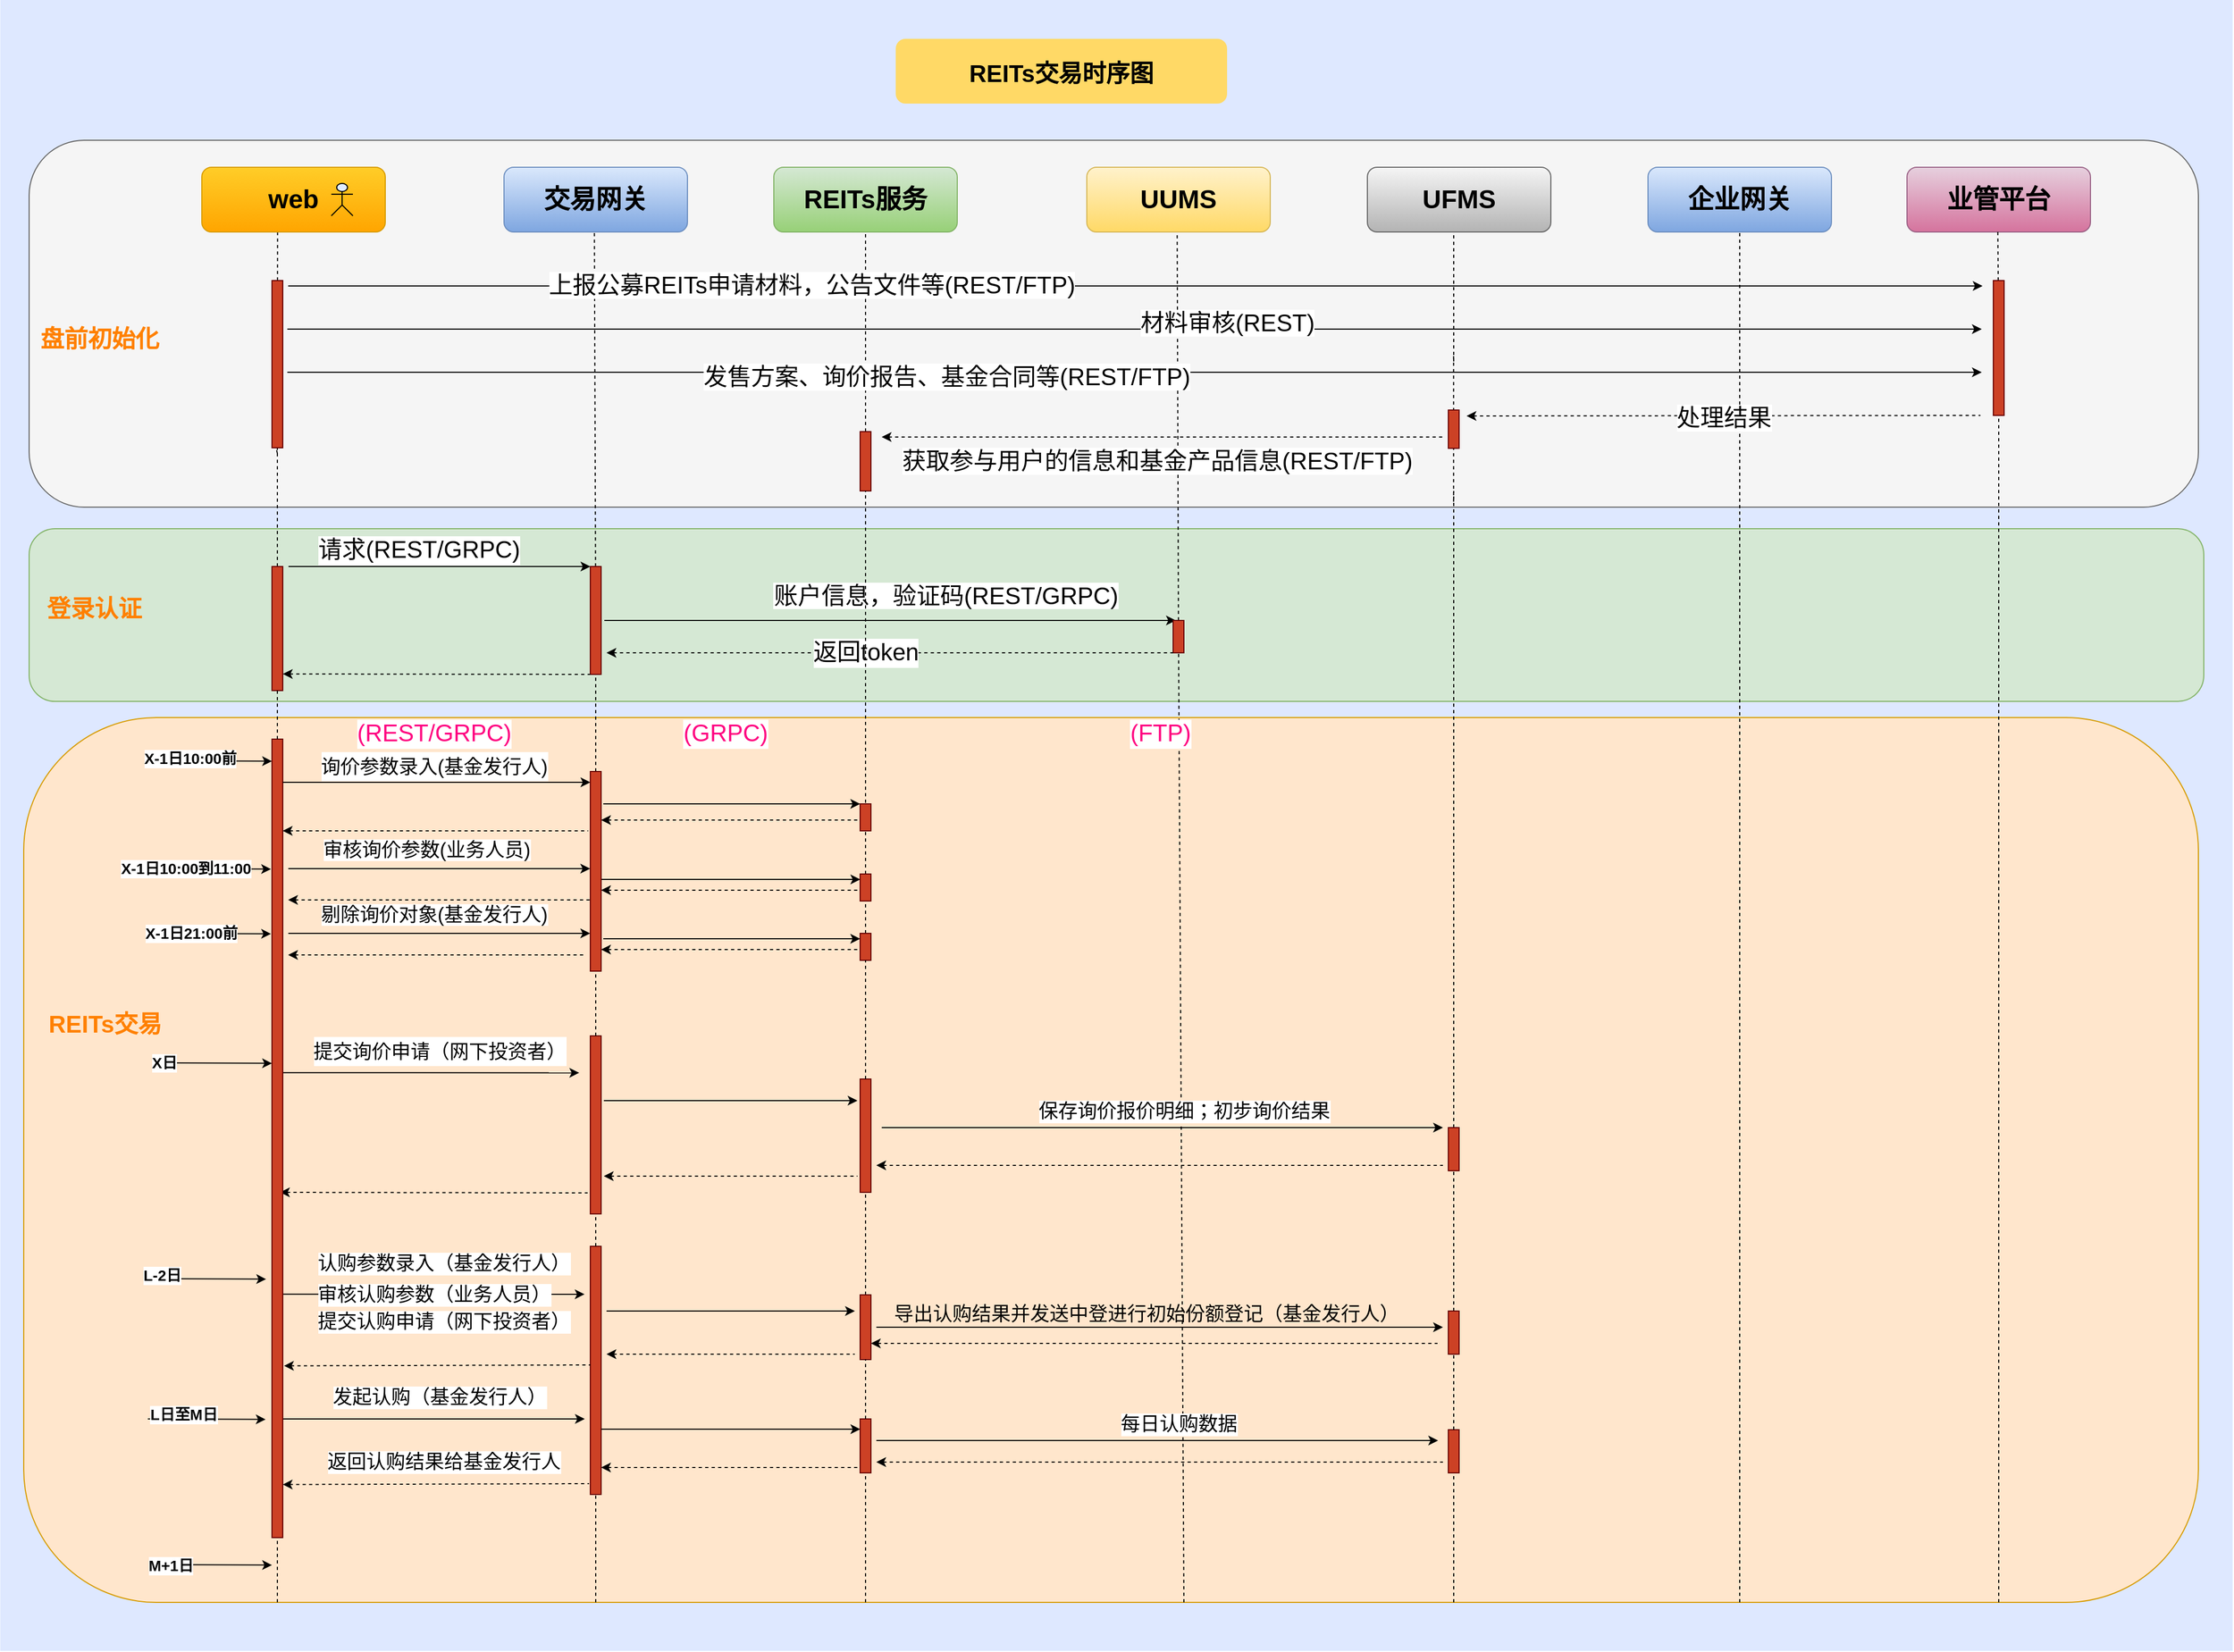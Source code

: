 <mxfile version="13.6.0" type="github" pages="2">
  <diagram id="u5ApIbTFqXXYxqOQHgdF" name="第 2 页">
    <mxGraphModel dx="6996" dy="4426" grid="1" gridSize="5" guides="1" tooltips="1" connect="1" arrows="1" fold="1" page="1" pageScale="1" pageWidth="827" pageHeight="1169" math="0" shadow="0">
      <root>
        <mxCell id="Qp8LGx2am25BI7LuQ1px-0" />
        <mxCell id="Qp8LGx2am25BI7LuQ1px-1" parent="Qp8LGx2am25BI7LuQ1px-0" />
        <mxCell id="zfv1P-phXISMb_NBBrQO-0" value="" style="fillColor=#DEE8FF;strokeColor=none" parent="Qp8LGx2am25BI7LuQ1px-1" vertex="1">
          <mxGeometry x="-1656.75" y="-1205" width="2068.5" height="1530" as="geometry" />
        </mxCell>
        <mxCell id="DMQ4lBBP8DXpzSE-sa22-17" value="" style="rounded=1;whiteSpace=wrap;html=1;fontSize=22;strokeColor=#82b366;fillColor=#d5e8d4;" parent="Qp8LGx2am25BI7LuQ1px-1" vertex="1">
          <mxGeometry x="-1630" y="-715" width="2015" height="160" as="geometry" />
        </mxCell>
        <mxCell id="DMQ4lBBP8DXpzSE-sa22-23" value="" style="rounded=1;whiteSpace=wrap;html=1;fontSize=22;fillColor=#ffe6cc;strokeColor=#d79b00;" parent="Qp8LGx2am25BI7LuQ1px-1" vertex="1">
          <mxGeometry x="-1635" y="-540" width="2015" height="820" as="geometry" />
        </mxCell>
        <mxCell id="gisPpIyH0exq2wIck2Z8-35" value="" style="fillColor=#CC4125;strokeColor=#660000" parent="Qp8LGx2am25BI7LuQ1px-1" vertex="1">
          <mxGeometry x="-1110" y="-245" width="10" height="165" as="geometry" />
        </mxCell>
        <mxCell id="gisPpIyH0exq2wIck2Z8-12" value="" style="endArrow=classic;html=1;fontSize=22;entryX=0;entryY=0;entryDx=0;entryDy=0;exitX=1.034;exitY=0.136;exitDx=0;exitDy=0;exitPerimeter=0;" parent="Qp8LGx2am25BI7LuQ1px-1" edge="1">
          <mxGeometry width="50" height="50" relative="1" as="geometry">
            <mxPoint x="-1395" y="-5.57" as="sourcePoint" />
            <mxPoint x="-1115.34" y="-5.53" as="targetPoint" />
          </mxGeometry>
        </mxCell>
        <mxCell id="gisPpIyH0exq2wIck2Z8-13" value="&lt;font style=&quot;font-size: 18px&quot;&gt;认购参数录入（基金发行人）&lt;/font&gt;" style="edgeLabel;html=1;align=center;verticalAlign=middle;resizable=0;points=[];" parent="gisPpIyH0exq2wIck2Z8-12" vertex="1" connectable="0">
          <mxGeometry x="0.082" y="-1" relative="1" as="geometry">
            <mxPoint x="-2.36" y="-30.02" as="offset" />
          </mxGeometry>
        </mxCell>
        <mxCell id="G7j2qKSmUK93hmbApJu_-22" value="" style="endArrow=classic;html=1;fontSize=22;entryX=0;entryY=0;entryDx=0;entryDy=0;" parent="Qp8LGx2am25BI7LuQ1px-1" edge="1">
          <mxGeometry width="50" height="50" relative="1" as="geometry">
            <mxPoint x="-1515" y="-220" as="sourcePoint" />
            <mxPoint x="-1405" y="-219.55" as="targetPoint" />
          </mxGeometry>
        </mxCell>
        <mxCell id="UzzSqA8eezPBpphtxFd--88" value="" style="edgeStyle=none;verticalLabelPosition=top;verticalAlign=bottom;endArrow=none;startArrow=classic;dashed=1;exitX=1.011;exitY=0.866;exitDx=0;exitDy=0;exitPerimeter=0;" parent="Qp8LGx2am25BI7LuQ1px-1" edge="1">
          <mxGeometry x="-1123.58" y="-200.681" width="100" height="100" as="geometry">
            <mxPoint x="-1397.5" y="-100" as="sourcePoint" />
            <mxPoint x="-1112.5" y="-99.5" as="targetPoint" />
            <Array as="points" />
          </mxGeometry>
        </mxCell>
        <mxCell id="DMQ4lBBP8DXpzSE-sa22-19" value="" style="rounded=1;whiteSpace=wrap;html=1;fontSize=22;fillColor=#f5f5f5;strokeColor=#666666;fontColor=#333333;" parent="Qp8LGx2am25BI7LuQ1px-1" vertex="1">
          <mxGeometry x="-1630" y="-1075" width="2010" height="340" as="geometry" />
        </mxCell>
        <mxCell id="zfv1P-phXISMb_NBBrQO-73" value="REITs交易时序图" style="rounded=1;fontStyle=1;fillColor=#FFD966;strokeColor=none;fontSize=22;" parent="Qp8LGx2am25BI7LuQ1px-1" vertex="1">
          <mxGeometry x="-827" y="-1169" width="307" height="60" as="geometry" />
        </mxCell>
        <mxCell id="zfv1P-phXISMb_NBBrQO-75" value="&lt;font style=&quot;font-size: 24px&quot;&gt;&lt;b&gt;web&lt;/b&gt;&lt;/font&gt;" style="rounded=1;whiteSpace=wrap;html=1;fillColor=#ffcd28;fontSize=22;gradientColor=#ffa500;strokeColor=#d79b00;" parent="Qp8LGx2am25BI7LuQ1px-1" vertex="1">
          <mxGeometry x="-1470" y="-1050" width="170" height="60" as="geometry" />
        </mxCell>
        <mxCell id="zfv1P-phXISMb_NBBrQO-76" value="&lt;font style=&quot;font-size: 24px&quot;&gt;&lt;b&gt;交易网关&lt;/b&gt;&lt;/font&gt;" style="rounded=1;whiteSpace=wrap;html=1;fillColor=#dae8fc;fontSize=22;gradientColor=#7ea6e0;strokeColor=#6c8ebf;" parent="Qp8LGx2am25BI7LuQ1px-1" vertex="1">
          <mxGeometry x="-1190" y="-1050" width="170" height="60" as="geometry" />
        </mxCell>
        <mxCell id="zfv1P-phXISMb_NBBrQO-77" value="&lt;b&gt;&lt;font style=&quot;font-size: 24px&quot;&gt;REITs服务&lt;/font&gt;&lt;/b&gt;" style="rounded=1;whiteSpace=wrap;html=1;fillColor=#d5e8d4;fontSize=22;gradientColor=#97d077;strokeColor=#82b366;" parent="Qp8LGx2am25BI7LuQ1px-1" vertex="1">
          <mxGeometry x="-940" y="-1050" width="170" height="60" as="geometry" />
        </mxCell>
        <mxCell id="zfv1P-phXISMb_NBBrQO-78" value="&lt;b&gt;&lt;font style=&quot;font-size: 24px&quot;&gt;UUMS&lt;/font&gt;&lt;/b&gt;" style="rounded=1;whiteSpace=wrap;html=1;fillColor=#fff2cc;fontSize=22;gradientColor=#ffd966;strokeColor=#d6b656;" parent="Qp8LGx2am25BI7LuQ1px-1" vertex="1">
          <mxGeometry x="-650" y="-1050" width="170" height="60" as="geometry" />
        </mxCell>
        <mxCell id="DMQ4lBBP8DXpzSE-sa22-0" value="&lt;font style=&quot;font-size: 24px&quot;&gt;&lt;b&gt;UFMS&lt;/b&gt;&lt;/font&gt;" style="rounded=1;whiteSpace=wrap;html=1;fillColor=#f5f5f5;fontSize=22;gradientColor=#b3b3b3;strokeColor=#666666;" parent="Qp8LGx2am25BI7LuQ1px-1" vertex="1">
          <mxGeometry x="-390" y="-1050" width="170" height="60" as="geometry" />
        </mxCell>
        <mxCell id="DMQ4lBBP8DXpzSE-sa22-1" value="&lt;b&gt;&lt;font style=&quot;font-size: 24px&quot;&gt;企业网关&lt;/font&gt;&lt;/b&gt;" style="rounded=1;whiteSpace=wrap;html=1;fillColor=#dae8fc;fontSize=22;gradientColor=#7ea6e0;strokeColor=#6c8ebf;" parent="Qp8LGx2am25BI7LuQ1px-1" vertex="1">
          <mxGeometry x="-130" y="-1050" width="170" height="60" as="geometry" />
        </mxCell>
        <mxCell id="DMQ4lBBP8DXpzSE-sa22-2" value="&lt;b&gt;&lt;font style=&quot;font-size: 24px&quot;&gt;业管平台&lt;/font&gt;&lt;/b&gt;" style="rounded=1;whiteSpace=wrap;html=1;fillColor=#e6d0de;fontSize=22;gradientColor=#d5739d;strokeColor=#996185;" parent="Qp8LGx2am25BI7LuQ1px-1" vertex="1">
          <mxGeometry x="110" y="-1050" width="170" height="60" as="geometry" />
        </mxCell>
        <mxCell id="DMQ4lBBP8DXpzSE-sa22-8" value="" style="endArrow=none;dashed=1;html=1;fontSize=22;entryX=0.413;entryY=1.009;entryDx=0;entryDy=0;entryPerimeter=0;" parent="Qp8LGx2am25BI7LuQ1px-1" source="UzzSqA8eezPBpphtxFd--22" target="zfv1P-phXISMb_NBBrQO-75" edge="1">
          <mxGeometry width="50" height="50" relative="1" as="geometry">
            <mxPoint x="-1400" y="-784.778" as="sourcePoint" />
            <mxPoint x="-1395" y="-990" as="targetPoint" />
          </mxGeometry>
        </mxCell>
        <mxCell id="DMQ4lBBP8DXpzSE-sa22-9" value="" style="endArrow=none;dashed=1;html=1;fontSize=22;" parent="Qp8LGx2am25BI7LuQ1px-1" edge="1">
          <mxGeometry width="50" height="50" relative="1" as="geometry">
            <mxPoint x="-310" y="-870" as="sourcePoint" />
            <mxPoint x="-310" y="-989" as="targetPoint" />
          </mxGeometry>
        </mxCell>
        <mxCell id="DMQ4lBBP8DXpzSE-sa22-10" value="" style="endArrow=none;dashed=1;html=1;fontSize=22;" parent="Qp8LGx2am25BI7LuQ1px-1" source="m6hWaUQ9fFUowQkMyECI-12" edge="1">
          <mxGeometry width="50" height="50" relative="1" as="geometry">
            <mxPoint x="-566" y="240" as="sourcePoint" />
            <mxPoint x="-566.25" y="-990" as="targetPoint" />
          </mxGeometry>
        </mxCell>
        <mxCell id="DMQ4lBBP8DXpzSE-sa22-11" value="" style="endArrow=none;dashed=1;html=1;fontSize=22;entryX=0.5;entryY=1;entryDx=0;entryDy=0;" parent="Qp8LGx2am25BI7LuQ1px-1" source="m6hWaUQ9fFUowQkMyECI-39" target="zfv1P-phXISMb_NBBrQO-77" edge="1">
          <mxGeometry width="50" height="50" relative="1" as="geometry">
            <mxPoint x="-850" y="240" as="sourcePoint" />
            <mxPoint x="-850" y="-990" as="targetPoint" />
          </mxGeometry>
        </mxCell>
        <mxCell id="DMQ4lBBP8DXpzSE-sa22-12" value="" style="endArrow=none;dashed=1;html=1;fontSize=22;" parent="Qp8LGx2am25BI7LuQ1px-1" source="m6hWaUQ9fFUowQkMyECI-84" edge="1">
          <mxGeometry width="50" height="50" relative="1" as="geometry">
            <mxPoint x="-1106" y="-590" as="sourcePoint" />
            <mxPoint x="-1106.25" y="-990" as="targetPoint" />
          </mxGeometry>
        </mxCell>
        <mxCell id="DMQ4lBBP8DXpzSE-sa22-13" value="" style="endArrow=none;dashed=1;html=1;fontSize=22;entryX=0.5;entryY=1;entryDx=0;entryDy=0;" parent="Qp8LGx2am25BI7LuQ1px-1" target="DMQ4lBBP8DXpzSE-sa22-1" edge="1">
          <mxGeometry width="50" height="50" relative="1" as="geometry">
            <mxPoint x="-45" y="280" as="sourcePoint" />
            <mxPoint x="-45.83" y="-990" as="targetPoint" />
          </mxGeometry>
        </mxCell>
        <mxCell id="DMQ4lBBP8DXpzSE-sa22-14" value="" style="endArrow=none;dashed=1;html=1;fontSize=22;" parent="Qp8LGx2am25BI7LuQ1px-1" source="m6hWaUQ9fFUowQkMyECI-70" edge="1">
          <mxGeometry width="50" height="50" relative="1" as="geometry">
            <mxPoint x="194" y="-520" as="sourcePoint" />
            <mxPoint x="194.17" y="-990" as="targetPoint" />
          </mxGeometry>
        </mxCell>
        <mxCell id="DMQ4lBBP8DXpzSE-sa22-18" value="&lt;b&gt;&lt;font color=&quot;#ff8000&quot;&gt;登录认证&lt;/font&gt;&lt;/b&gt;" style="text;html=1;resizable=0;autosize=1;align=center;verticalAlign=middle;points=[];fillColor=none;strokeColor=none;rounded=0;fontSize=22;" parent="Qp8LGx2am25BI7LuQ1px-1" vertex="1">
          <mxGeometry x="-1620" y="-655" width="100" height="30" as="geometry" />
        </mxCell>
        <mxCell id="DMQ4lBBP8DXpzSE-sa22-24" value="&lt;b&gt;&lt;font color=&quot;#ff8000&quot;&gt;REITs交易&lt;/font&gt;&lt;/b&gt;" style="text;html=1;resizable=0;autosize=1;align=center;verticalAlign=middle;points=[];fillColor=none;strokeColor=none;rounded=0;fontSize=22;" parent="Qp8LGx2am25BI7LuQ1px-1" vertex="1">
          <mxGeometry x="-1620" y="-270" width="120" height="30" as="geometry" />
        </mxCell>
        <mxCell id="DMQ4lBBP8DXpzSE-sa22-25" value="" style="shape=umlActor;verticalLabelPosition=bottom;verticalAlign=top;html=1;outlineConnect=0;fillColor=#E0ECFF;fontSize=22;" parent="Qp8LGx2am25BI7LuQ1px-1" vertex="1">
          <mxGeometry x="-1350" y="-1035" width="20" height="30" as="geometry" />
        </mxCell>
        <mxCell id="m6hWaUQ9fFUowQkMyECI-4" value="账户信息，验证码(REST/GRPC)" style="edgeStyle=none;verticalLabelPosition=top;verticalAlign=bottom;entryX=0.25;entryY=0;entryDx=0;entryDy=0;fontSize=22;" parent="Qp8LGx2am25BI7LuQ1px-1" target="m6hWaUQ9fFUowQkMyECI-12" edge="1">
          <mxGeometry width="100" height="100" as="geometry">
            <mxPoint x="-1097" y="-630" as="sourcePoint" />
            <mxPoint x="-860" y="-630" as="targetPoint" />
            <mxPoint x="52" y="-10" as="offset" />
          </mxGeometry>
        </mxCell>
        <mxCell id="m6hWaUQ9fFUowQkMyECI-6" value="" style="endArrow=none;dashed=1;html=1;fontSize=22;" parent="Qp8LGx2am25BI7LuQ1px-1" source="gisPpIyH0exq2wIck2Z8-30" edge="1">
          <mxGeometry width="50" height="50" relative="1" as="geometry">
            <mxPoint x="-1106" y="240.0" as="sourcePoint" />
            <mxPoint x="-1105.023" y="-600.0" as="targetPoint" />
          </mxGeometry>
        </mxCell>
        <mxCell id="m6hWaUQ9fFUowQkMyECI-12" value="" style="fillColor=#CC4125;strokeColor=#660000" parent="Qp8LGx2am25BI7LuQ1px-1" vertex="1">
          <mxGeometry x="-570" y="-630" width="10" height="30" as="geometry" />
        </mxCell>
        <mxCell id="m6hWaUQ9fFUowQkMyECI-13" value="" style="endArrow=none;dashed=1;html=1;fontSize=22;" parent="Qp8LGx2am25BI7LuQ1px-1" target="m6hWaUQ9fFUowQkMyECI-12" edge="1">
          <mxGeometry width="50" height="50" relative="1" as="geometry">
            <mxPoint x="-560" y="280" as="sourcePoint" />
            <mxPoint x="-566.25" y="-990" as="targetPoint" />
          </mxGeometry>
        </mxCell>
        <mxCell id="m6hWaUQ9fFUowQkMyECI-14" value="" style="edgeStyle=none;verticalLabelPosition=top;verticalAlign=bottom;endArrow=none;startArrow=classic;dashed=1;entryX=0;entryY=1;entryDx=0;entryDy=0;" parent="Qp8LGx2am25BI7LuQ1px-1" target="m6hWaUQ9fFUowQkMyECI-12" edge="1">
          <mxGeometry x="-832.5" y="-683.341" width="100" height="100" as="geometry">
            <mxPoint x="-1095" y="-600" as="sourcePoint" />
            <mxPoint x="-570" y="-595.496" as="targetPoint" />
            <Array as="points" />
          </mxGeometry>
        </mxCell>
        <mxCell id="m6hWaUQ9fFUowQkMyECI-15" value="&lt;font style=&quot;font-size: 22px&quot;&gt;返回token&lt;/font&gt;" style="edgeLabel;html=1;align=center;verticalAlign=middle;resizable=0;points=[];" parent="m6hWaUQ9fFUowQkMyECI-14" vertex="1" connectable="0">
          <mxGeometry relative="1" as="geometry">
            <mxPoint x="-23" as="offset" />
          </mxGeometry>
        </mxCell>
        <mxCell id="m6hWaUQ9fFUowQkMyECI-24" value="" style="endArrow=none;dashed=1;html=1;fontSize=22;" parent="Qp8LGx2am25BI7LuQ1px-1" edge="1">
          <mxGeometry width="50" height="50" relative="1" as="geometry">
            <mxPoint x="195" y="280" as="sourcePoint" />
            <mxPoint x="195" y="-520" as="targetPoint" />
          </mxGeometry>
        </mxCell>
        <mxCell id="m6hWaUQ9fFUowQkMyECI-32" value="&lt;b&gt;&lt;font color=&quot;#ff8000&quot;&gt;盘前初始化&lt;/font&gt;&lt;/b&gt;" style="text;html=1;resizable=0;autosize=1;align=center;verticalAlign=middle;points=[];fillColor=none;strokeColor=none;rounded=0;fontSize=22;" parent="Qp8LGx2am25BI7LuQ1px-1" vertex="1">
          <mxGeometry x="-1630" y="-905" width="130" height="30" as="geometry" />
        </mxCell>
        <mxCell id="m6hWaUQ9fFUowQkMyECI-37" value="" style="endArrow=none;dashed=1;html=1;fontSize=22;" parent="Qp8LGx2am25BI7LuQ1px-1" edge="1">
          <mxGeometry width="50" height="50" relative="1" as="geometry">
            <mxPoint x="-310.12" y="-740" as="sourcePoint" />
            <mxPoint x="-310.12" y="-875" as="targetPoint" />
          </mxGeometry>
        </mxCell>
        <mxCell id="m6hWaUQ9fFUowQkMyECI-39" value="" style="fillColor=#CC4125;strokeColor=#660000" parent="Qp8LGx2am25BI7LuQ1px-1" vertex="1">
          <mxGeometry x="-860" y="-805" width="10" height="55" as="geometry" />
        </mxCell>
        <mxCell id="m6hWaUQ9fFUowQkMyECI-40" value="" style="endArrow=none;dashed=1;html=1;fontSize=22;" parent="Qp8LGx2am25BI7LuQ1px-1" source="UzzSqA8eezPBpphtxFd--48" target="m6hWaUQ9fFUowQkMyECI-39" edge="1">
          <mxGeometry width="50" height="50" relative="1" as="geometry">
            <mxPoint x="-850" y="240" as="sourcePoint" />
            <mxPoint x="-850" y="-990.0" as="targetPoint" />
            <Array as="points">
              <mxPoint x="-855" y="-470" />
            </Array>
          </mxGeometry>
        </mxCell>
        <mxCell id="m6hWaUQ9fFUowQkMyECI-56" value="" style="endArrow=classic;html=1;fontSize=22;" parent="Qp8LGx2am25BI7LuQ1px-1" edge="1">
          <mxGeometry width="50" height="50" relative="1" as="geometry">
            <mxPoint x="-1390" y="-940" as="sourcePoint" />
            <mxPoint x="180" y="-940" as="targetPoint" />
          </mxGeometry>
        </mxCell>
        <mxCell id="m6hWaUQ9fFUowQkMyECI-70" value="" style="fillColor=#CC4125;strokeColor=#660000" parent="Qp8LGx2am25BI7LuQ1px-1" vertex="1">
          <mxGeometry x="190" y="-945" width="10" height="125" as="geometry" />
        </mxCell>
        <mxCell id="m6hWaUQ9fFUowQkMyECI-73" value="" style="endArrow=none;dashed=1;html=1;fontSize=22;" parent="Qp8LGx2am25BI7LuQ1px-1" target="m6hWaUQ9fFUowQkMyECI-70" edge="1">
          <mxGeometry width="50" height="50" relative="1" as="geometry">
            <mxPoint x="195" y="-520" as="sourcePoint" />
            <mxPoint x="194.17" y="-990" as="targetPoint" />
          </mxGeometry>
        </mxCell>
        <mxCell id="m6hWaUQ9fFUowQkMyECI-79" value="" style="endArrow=none;dashed=1;html=1;fontSize=22;" parent="Qp8LGx2am25BI7LuQ1px-1" source="G7j2qKSmUK93hmbApJu_-64" edge="1">
          <mxGeometry width="50" height="50" relative="1" as="geometry">
            <mxPoint x="-310" y="240" as="sourcePoint" />
            <mxPoint x="-310" y="-750" as="targetPoint" />
          </mxGeometry>
        </mxCell>
        <mxCell id="m6hWaUQ9fFUowQkMyECI-84" value="" style="fillColor=#CC4125;strokeColor=#660000" parent="Qp8LGx2am25BI7LuQ1px-1" vertex="1">
          <mxGeometry x="-1110" y="-680" width="10" height="100" as="geometry" />
        </mxCell>
        <mxCell id="m6hWaUQ9fFUowQkMyECI-86" value="" style="endArrow=classic;html=1;fontSize=22;entryX=0;entryY=0;entryDx=0;entryDy=0;exitX=1.034;exitY=0.136;exitDx=0;exitDy=0;exitPerimeter=0;" parent="Qp8LGx2am25BI7LuQ1px-1" target="m6hWaUQ9fFUowQkMyECI-84" edge="1">
          <mxGeometry width="50" height="50" relative="1" as="geometry">
            <mxPoint x="-1389.66" y="-680.04" as="sourcePoint" />
            <mxPoint x="-1040" y="-740" as="targetPoint" />
          </mxGeometry>
        </mxCell>
        <mxCell id="m6hWaUQ9fFUowQkMyECI-88" value="请求(REST/GRPC)" style="edgeLabel;html=1;align=center;verticalAlign=middle;resizable=0;points=[];fontSize=22;" parent="m6hWaUQ9fFUowQkMyECI-86" vertex="1" connectable="0">
          <mxGeometry x="-0.137" relative="1" as="geometry">
            <mxPoint y="-14.98" as="offset" />
          </mxGeometry>
        </mxCell>
        <mxCell id="m6hWaUQ9fFUowQkMyECI-94" value="" style="fillColor=#CC4125;strokeColor=#660000" parent="Qp8LGx2am25BI7LuQ1px-1" vertex="1">
          <mxGeometry x="-1110" y="-50" width="10" height="230" as="geometry" />
        </mxCell>
        <mxCell id="m6hWaUQ9fFUowQkMyECI-95" value="" style="endArrow=none;dashed=1;html=1;fontSize=22;entryX=0.5;entryY=1;entryDx=0;entryDy=0;" parent="Qp8LGx2am25BI7LuQ1px-1" target="m6hWaUQ9fFUowQkMyECI-94" edge="1">
          <mxGeometry width="50" height="50" relative="1" as="geometry">
            <mxPoint x="-1105" y="280" as="sourcePoint" />
            <mxPoint x="-1105.089" y="390" as="targetPoint" />
          </mxGeometry>
        </mxCell>
        <mxCell id="G7j2qKSmUK93hmbApJu_-0" value="" style="fillColor=#CC4125;strokeColor=#660000" parent="Qp8LGx2am25BI7LuQ1px-1" vertex="1">
          <mxGeometry x="-315" y="-825" width="10" height="35.5" as="geometry" />
        </mxCell>
        <mxCell id="G7j2qKSmUK93hmbApJu_-3" value="" style="fillColor=#CC4125;strokeColor=#660000" parent="Qp8LGx2am25BI7LuQ1px-1" vertex="1">
          <mxGeometry x="-860" y="-460" width="10" height="25" as="geometry" />
        </mxCell>
        <mxCell id="G7j2qKSmUK93hmbApJu_-6" value="" style="endArrow=classic;html=1;fontSize=22;entryX=0;entryY=0;entryDx=0;entryDy=0;" parent="Qp8LGx2am25BI7LuQ1px-1" target="G7j2qKSmUK93hmbApJu_-3" edge="1">
          <mxGeometry width="50" height="50" relative="1" as="geometry">
            <mxPoint x="-1098" y="-460" as="sourcePoint" />
            <mxPoint x="-865" y="-471" as="targetPoint" />
          </mxGeometry>
        </mxCell>
        <mxCell id="G7j2qKSmUK93hmbApJu_-8" value="" style="endArrow=classic;html=1;fontSize=22;entryX=0;entryY=0;entryDx=0;entryDy=0;" parent="Qp8LGx2am25BI7LuQ1px-1" edge="1">
          <mxGeometry width="50" height="50" relative="1" as="geometry">
            <mxPoint x="-1519.1" y="-500" as="sourcePoint" />
            <mxPoint x="-1405" y="-499.55" as="targetPoint" />
          </mxGeometry>
        </mxCell>
        <mxCell id="G7j2qKSmUK93hmbApJu_-13" value="" style="endArrow=classic;html=1;fontSize=22;entryX=0;entryY=0;entryDx=0;entryDy=0;" parent="Qp8LGx2am25BI7LuQ1px-1" edge="1">
          <mxGeometry width="50" height="50" relative="1" as="geometry">
            <mxPoint x="-1520" y="-400" as="sourcePoint" />
            <mxPoint x="-1405.9" y="-399.55" as="targetPoint" />
          </mxGeometry>
        </mxCell>
        <mxCell id="G7j2qKSmUK93hmbApJu_-14" value="&lt;b style=&quot;font-size: 14px&quot;&gt;X-1日10:00到11:00&lt;/b&gt;" style="edgeLabel;html=1;align=center;verticalAlign=middle;resizable=0;points=[];" parent="G7j2qKSmUK93hmbApJu_-13" vertex="1" connectable="0">
          <mxGeometry x="-0.602" y="-2" relative="1" as="geometry">
            <mxPoint x="12.51" y="-2.09" as="offset" />
          </mxGeometry>
        </mxCell>
        <mxCell id="G7j2qKSmUK93hmbApJu_-15" value="" style="endArrow=classic;html=1;fontSize=22;entryX=0;entryY=0;entryDx=0;entryDy=0;exitX=1.034;exitY=0.136;exitDx=0;exitDy=0;exitPerimeter=0;" parent="Qp8LGx2am25BI7LuQ1px-1" edge="1">
          <mxGeometry width="50" height="50" relative="1" as="geometry">
            <mxPoint x="-1389.83" y="-400" as="sourcePoint" />
            <mxPoint x="-1110.17" y="-399.96" as="targetPoint" />
          </mxGeometry>
        </mxCell>
        <mxCell id="G7j2qKSmUK93hmbApJu_-17" value="" style="endArrow=classic;html=1;fontSize=22;entryX=0;entryY=0;entryDx=0;entryDy=0;exitX=0.99;exitY=0.15;exitDx=0;exitDy=0;exitPerimeter=0;" parent="Qp8LGx2am25BI7LuQ1px-1" edge="1">
          <mxGeometry width="50" height="50" relative="1" as="geometry">
            <mxPoint x="-1100" y="-390" as="sourcePoint" />
            <mxPoint x="-859.9" y="-389.96" as="targetPoint" />
          </mxGeometry>
        </mxCell>
        <mxCell id="G7j2qKSmUK93hmbApJu_-18" value="" style="endArrow=classic;html=1;fontSize=22;entryX=0;entryY=0;entryDx=0;entryDy=0;exitX=1.034;exitY=0.136;exitDx=0;exitDy=0;exitPerimeter=0;" parent="Qp8LGx2am25BI7LuQ1px-1" edge="1">
          <mxGeometry width="50" height="50" relative="1" as="geometry">
            <mxPoint x="-1400" y="-210.84" as="sourcePoint" />
            <mxPoint x="-1120.34" y="-210.8" as="targetPoint" />
          </mxGeometry>
        </mxCell>
        <mxCell id="G7j2qKSmUK93hmbApJu_-19" value="&lt;font style=&quot;font-size: 18px&quot;&gt;提交询价申请（网下投资者）&lt;/font&gt;" style="edgeLabel;html=1;align=center;verticalAlign=middle;resizable=0;points=[];fontSize=22;" parent="G7j2qKSmUK93hmbApJu_-18" vertex="1" connectable="0">
          <mxGeometry x="-0.137" relative="1" as="geometry">
            <mxPoint x="29.17" y="-20.02" as="offset" />
          </mxGeometry>
        </mxCell>
        <mxCell id="G7j2qKSmUK93hmbApJu_-20" value="" style="endArrow=classic;html=1;fontSize=22;exitX=0.99;exitY=0.15;exitDx=0;exitDy=0;exitPerimeter=0;" parent="Qp8LGx2am25BI7LuQ1px-1" edge="1">
          <mxGeometry width="50" height="50" relative="1" as="geometry">
            <mxPoint x="-1097.5" y="-185" as="sourcePoint" />
            <mxPoint x="-862.5" y="-185" as="targetPoint" />
            <Array as="points" />
          </mxGeometry>
        </mxCell>
        <mxCell id="G7j2qKSmUK93hmbApJu_-21" value="&lt;font style=&quot;font-size: 14px&quot;&gt;&lt;b&gt;X日&lt;/b&gt;&lt;/font&gt;" style="edgeLabel;html=1;align=center;verticalAlign=middle;resizable=0;points=[];" parent="Qp8LGx2am25BI7LuQ1px-1" vertex="1" connectable="0">
          <mxGeometry x="-1525.004" y="-210.002" as="geometry">
            <mxPoint x="20" y="-10" as="offset" />
          </mxGeometry>
        </mxCell>
        <mxCell id="G7j2qKSmUK93hmbApJu_-29" value="" style="endArrow=classic;html=1;fontSize=22;entryX=0;entryY=0;entryDx=0;entryDy=0;exitX=1.034;exitY=0.136;exitDx=0;exitDy=0;exitPerimeter=0;" parent="Qp8LGx2am25BI7LuQ1px-1" edge="1">
          <mxGeometry width="50" height="50" relative="1" as="geometry">
            <mxPoint x="-1394.83" y="110" as="sourcePoint" />
            <mxPoint x="-1115.17" y="110.04" as="targetPoint" />
          </mxGeometry>
        </mxCell>
        <mxCell id="UzzSqA8eezPBpphtxFd--11" value="&lt;font style=&quot;font-size: 18px&quot;&gt;发起认购（基金发行人）&lt;/font&gt;" style="edgeLabel;html=1;align=center;verticalAlign=middle;resizable=0;points=[];" parent="G7j2qKSmUK93hmbApJu_-29" vertex="1" connectable="0">
          <mxGeometry x="0.082" y="-1" relative="1" as="geometry">
            <mxPoint x="-6.93" y="-21.02" as="offset" />
          </mxGeometry>
        </mxCell>
        <mxCell id="G7j2qKSmUK93hmbApJu_-33" value="&lt;font color=&quot;#ff0080&quot;&gt;(REST/GRPC)&lt;/font&gt;" style="edgeLabel;html=1;align=center;verticalAlign=middle;resizable=0;points=[];fontSize=22;" parent="Qp8LGx2am25BI7LuQ1px-1" vertex="1" connectable="0">
          <mxGeometry x="-1250.0" y="-520.003" as="geometry">
            <mxPoint x="-5" y="-5" as="offset" />
          </mxGeometry>
        </mxCell>
        <mxCell id="G7j2qKSmUK93hmbApJu_-38" value="&lt;font style=&quot;font-size: 14px&quot;&gt;&lt;b&gt;X-1日10:00前&lt;/b&gt;&lt;/font&gt;" style="edgeLabel;html=1;align=center;verticalAlign=middle;resizable=0;points=[];" parent="Qp8LGx2am25BI7LuQ1px-1" vertex="1" connectable="0">
          <mxGeometry x="-1495.004" y="-505.002" as="geometry">
            <mxPoint x="14" y="3" as="offset" />
          </mxGeometry>
        </mxCell>
        <mxCell id="G7j2qKSmUK93hmbApJu_-39" value="" style="fillColor=#CC4125;strokeColor=#660000" parent="Qp8LGx2am25BI7LuQ1px-1" vertex="1">
          <mxGeometry x="-315" y="120" width="10" height="40" as="geometry" />
        </mxCell>
        <mxCell id="G7j2qKSmUK93hmbApJu_-40" value="" style="endArrow=none;dashed=1;html=1;fontSize=22;" parent="Qp8LGx2am25BI7LuQ1px-1" target="G7j2qKSmUK93hmbApJu_-39" edge="1">
          <mxGeometry width="50" height="50" relative="1" as="geometry">
            <mxPoint x="-310" y="280" as="sourcePoint" />
            <mxPoint x="-319.925" y="-445" as="targetPoint" />
          </mxGeometry>
        </mxCell>
        <mxCell id="G7j2qKSmUK93hmbApJu_-46" value="" style="endArrow=classic;html=1;fontSize=22;entryX=0;entryY=0;entryDx=0;entryDy=0;exitX=0.99;exitY=0.15;exitDx=0;exitDy=0;exitPerimeter=0;" parent="Qp8LGx2am25BI7LuQ1px-1" edge="1">
          <mxGeometry width="50" height="50" relative="1" as="geometry">
            <mxPoint x="-1100" y="119.5" as="sourcePoint" />
            <mxPoint x="-859.9" y="119.54" as="targetPoint" />
          </mxGeometry>
        </mxCell>
        <mxCell id="G7j2qKSmUK93hmbApJu_-47" value="" style="endArrow=classic;html=1;fontSize=22;entryX=0;entryY=0;entryDx=0;entryDy=0;" parent="Qp8LGx2am25BI7LuQ1px-1" edge="1">
          <mxGeometry width="50" height="50" relative="1" as="geometry">
            <mxPoint x="-1520" y="110" as="sourcePoint" />
            <mxPoint x="-1410.9" y="110.45" as="targetPoint" />
          </mxGeometry>
        </mxCell>
        <mxCell id="G7j2qKSmUK93hmbApJu_-48" value="&lt;font style=&quot;font-size: 14px&quot;&gt;&lt;b&gt;L日至M日&lt;/b&gt;&lt;/font&gt;" style="edgeLabel;html=1;align=center;verticalAlign=middle;resizable=0;points=[];" parent="Qp8LGx2am25BI7LuQ1px-1" vertex="1" connectable="0">
          <mxGeometry x="-1484.998" y="120.001" as="geometry">
            <mxPoint x="-2" y="-14" as="offset" />
          </mxGeometry>
        </mxCell>
        <mxCell id="G7j2qKSmUK93hmbApJu_-49" value="" style="endArrow=classic;html=1;fontSize=22;entryX=0;entryY=0;entryDx=0;entryDy=0;" parent="Qp8LGx2am25BI7LuQ1px-1" edge="1">
          <mxGeometry width="50" height="50" relative="1" as="geometry">
            <mxPoint x="-1514.1" y="245" as="sourcePoint" />
            <mxPoint x="-1405" y="245.45" as="targetPoint" />
          </mxGeometry>
        </mxCell>
        <mxCell id="G7j2qKSmUK93hmbApJu_-57" value="&lt;font color=&quot;#ff0080&quot;&gt;(GRPC)&lt;/font&gt;" style="edgeLabel;html=1;align=center;verticalAlign=middle;resizable=0;points=[];fontSize=22;" parent="Qp8LGx2am25BI7LuQ1px-1" vertex="1" connectable="0">
          <mxGeometry x="-980.0" y="-520.003" as="geometry">
            <mxPoint x="-5" y="-5" as="offset" />
          </mxGeometry>
        </mxCell>
        <mxCell id="G7j2qKSmUK93hmbApJu_-58" value="&lt;font color=&quot;#ff0080&quot;&gt;(FTP)&lt;/font&gt;" style="edgeLabel;html=1;align=center;verticalAlign=middle;resizable=0;points=[];fontSize=22;" parent="Qp8LGx2am25BI7LuQ1px-1" vertex="1" connectable="0">
          <mxGeometry x="-570.0" y="-520.003" as="geometry">
            <mxPoint x="-12" y="-5" as="offset" />
          </mxGeometry>
        </mxCell>
        <mxCell id="G7j2qKSmUK93hmbApJu_-63" value="" style="endArrow=classic;html=1;fontSize=22;exitX=0.99;exitY=0.15;exitDx=0;exitDy=0;exitPerimeter=0;" parent="Qp8LGx2am25BI7LuQ1px-1" edge="1">
          <mxGeometry width="50" height="50" relative="1" as="geometry">
            <mxPoint x="-840" y="-160.0" as="sourcePoint" />
            <mxPoint x="-320" y="-160" as="targetPoint" />
          </mxGeometry>
        </mxCell>
        <mxCell id="UzzSqA8eezPBpphtxFd--8" value="&lt;font style=&quot;font-size: 18px&quot;&gt;保存询价报价明细；初步询价结果&lt;/font&gt;" style="edgeLabel;html=1;align=center;verticalAlign=middle;resizable=0;points=[];" parent="G7j2qKSmUK93hmbApJu_-63" vertex="1" connectable="0">
          <mxGeometry x="0.172" relative="1" as="geometry">
            <mxPoint x="-24.71" y="-15" as="offset" />
          </mxGeometry>
        </mxCell>
        <mxCell id="G7j2qKSmUK93hmbApJu_-64" value="" style="fillColor=#CC4125;strokeColor=#660000" parent="Qp8LGx2am25BI7LuQ1px-1" vertex="1">
          <mxGeometry x="-315" y="-160" width="10" height="40" as="geometry" />
        </mxCell>
        <mxCell id="G7j2qKSmUK93hmbApJu_-65" value="" style="endArrow=none;dashed=1;html=1;fontSize=22;" parent="Qp8LGx2am25BI7LuQ1px-1" source="gisPpIyH0exq2wIck2Z8-18" target="G7j2qKSmUK93hmbApJu_-64" edge="1">
          <mxGeometry width="50" height="50" relative="1" as="geometry">
            <mxPoint x="-314.994" y="-110" as="sourcePoint" />
            <mxPoint x="-314.925" y="-610" as="targetPoint" />
          </mxGeometry>
        </mxCell>
        <mxCell id="G7j2qKSmUK93hmbApJu_-67" value="" style="endArrow=classic;html=1;fontSize=22;entryX=0;entryY=0;entryDx=0;entryDy=0;" parent="Qp8LGx2am25BI7LuQ1px-1" edge="1">
          <mxGeometry width="50" height="50" relative="1" as="geometry">
            <mxPoint x="-1520" y="-20" as="sourcePoint" />
            <mxPoint x="-1410.45" y="-19.55" as="targetPoint" />
          </mxGeometry>
        </mxCell>
        <mxCell id="G7j2qKSmUK93hmbApJu_-68" value="&lt;font style=&quot;font-size: 14px&quot;&gt;&lt;b&gt;L-2日&lt;br&gt;&lt;/b&gt;&lt;/font&gt;" style="edgeLabel;html=1;align=center;verticalAlign=middle;resizable=0;points=[];" parent="Qp8LGx2am25BI7LuQ1px-1" vertex="1" connectable="0">
          <mxGeometry x="-1435.004" y="-70.002" as="geometry">
            <mxPoint x="-72" y="47" as="offset" />
          </mxGeometry>
        </mxCell>
        <mxCell id="UzzSqA8eezPBpphtxFd--2" value="" style="fillColor=#CC4125;strokeColor=#660000" parent="Qp8LGx2am25BI7LuQ1px-1" vertex="1">
          <mxGeometry x="-1405" y="-520" width="10" height="740" as="geometry" />
        </mxCell>
        <mxCell id="UzzSqA8eezPBpphtxFd--3" value="" style="endArrow=none;dashed=1;html=1;fontSize=22;entryX=0.5;entryY=1;entryDx=0;entryDy=0;" parent="Qp8LGx2am25BI7LuQ1px-1" target="UzzSqA8eezPBpphtxFd--2" edge="1">
          <mxGeometry width="50" height="50" relative="1" as="geometry">
            <mxPoint x="-1400" y="280" as="sourcePoint" />
            <mxPoint x="-1400.37" y="370.005" as="targetPoint" />
          </mxGeometry>
        </mxCell>
        <mxCell id="UzzSqA8eezPBpphtxFd--4" value="" style="endArrow=classic;html=1;fontSize=22;" parent="Qp8LGx2am25BI7LuQ1px-1" edge="1">
          <mxGeometry width="50" height="50" relative="1" as="geometry">
            <mxPoint x="-845" y="130" as="sourcePoint" />
            <mxPoint x="-324.5" y="130" as="targetPoint" />
          </mxGeometry>
        </mxCell>
        <mxCell id="UzzSqA8eezPBpphtxFd--6" value="&lt;font style=&quot;font-size: 18px&quot;&gt;每日认购数据&lt;/font&gt;" style="edgeLabel;html=1;align=center;verticalAlign=middle;resizable=0;points=[];" parent="UzzSqA8eezPBpphtxFd--4" vertex="1" connectable="0">
          <mxGeometry x="0.088" y="2" relative="1" as="geometry">
            <mxPoint x="-3.53" y="-13" as="offset" />
          </mxGeometry>
        </mxCell>
        <mxCell id="UzzSqA8eezPBpphtxFd--13" value="&lt;font style=&quot;font-size: 14px&quot;&gt;&lt;b&gt;M+1日&lt;/b&gt;&lt;/font&gt;" style="edgeLabel;html=1;align=center;verticalAlign=middle;resizable=0;points=[];" parent="Qp8LGx2am25BI7LuQ1px-1" vertex="1" connectable="0">
          <mxGeometry x="-1495.008" y="240.001" as="geometry">
            <mxPoint x="-4" y="6" as="offset" />
          </mxGeometry>
        </mxCell>
        <mxCell id="UzzSqA8eezPBpphtxFd--20" value="" style="endArrow=none;dashed=1;html=1;fontSize=22;entryX=1;entryY=1;entryDx=0;entryDy=0;" parent="Qp8LGx2am25BI7LuQ1px-1" source="UzzSqA8eezPBpphtxFd--0" edge="1">
          <mxGeometry width="50" height="50" relative="1" as="geometry">
            <mxPoint x="-1396.51" y="-490" as="sourcePoint" />
            <mxPoint x="-1400" y="-790" as="targetPoint" />
          </mxGeometry>
        </mxCell>
        <mxCell id="UzzSqA8eezPBpphtxFd--22" value="" style="fillColor=#CC4125;strokeColor=#660000" parent="Qp8LGx2am25BI7LuQ1px-1" vertex="1">
          <mxGeometry x="-1405" y="-945" width="10" height="155" as="geometry" />
        </mxCell>
        <mxCell id="UzzSqA8eezPBpphtxFd--23" value="" style="endArrow=none;dashed=1;html=1;fontSize=22;entryX=0.413;entryY=1.009;entryDx=0;entryDy=0;entryPerimeter=0;" parent="Qp8LGx2am25BI7LuQ1px-1" target="UzzSqA8eezPBpphtxFd--22" edge="1">
          <mxGeometry width="50" height="50" relative="1" as="geometry">
            <mxPoint x="-1400" y="-784.778" as="sourcePoint" />
            <mxPoint x="-1399.79" y="-989.46" as="targetPoint" />
          </mxGeometry>
        </mxCell>
        <mxCell id="UzzSqA8eezPBpphtxFd--0" value="" style="fillColor=#CC4125;strokeColor=#660000" parent="Qp8LGx2am25BI7LuQ1px-1" vertex="1">
          <mxGeometry x="-1405" y="-680" width="10" height="115" as="geometry" />
        </mxCell>
        <mxCell id="UzzSqA8eezPBpphtxFd--24" value="" style="endArrow=none;dashed=1;html=1;fontSize=22;entryX=0.5;entryY=1;entryDx=0;entryDy=0;exitX=0.5;exitY=0;exitDx=0;exitDy=0;" parent="Qp8LGx2am25BI7LuQ1px-1" source="UzzSqA8eezPBpphtxFd--2" target="UzzSqA8eezPBpphtxFd--0" edge="1">
          <mxGeometry width="50" height="50" relative="1" as="geometry">
            <mxPoint x="-1397.17" y="-490" as="sourcePoint" />
            <mxPoint x="-1400" y="-790" as="targetPoint" />
          </mxGeometry>
        </mxCell>
        <mxCell id="UzzSqA8eezPBpphtxFd--31" value="" style="edgeStyle=none;verticalLabelPosition=top;verticalAlign=bottom;endArrow=none;startArrow=classic;dashed=1;exitX=1.011;exitY=0.866;exitDx=0;exitDy=0;exitPerimeter=0;entryX=0;entryY=1;entryDx=0;entryDy=0;" parent="Qp8LGx2am25BI7LuQ1px-1" source="UzzSqA8eezPBpphtxFd--0" target="m6hWaUQ9fFUowQkMyECI-84" edge="1">
          <mxGeometry x="-1120.97" y="-681.091" width="100" height="100" as="geometry">
            <mxPoint x="-1386.53" y="-580" as="sourcePoint" />
            <mxPoint x="-1113.47" y="-578" as="targetPoint" />
            <Array as="points" />
          </mxGeometry>
        </mxCell>
        <mxCell id="UzzSqA8eezPBpphtxFd--39" value="" style="edgeStyle=none;verticalLabelPosition=top;verticalAlign=bottom;endArrow=none;startArrow=classic;dashed=1;exitX=1.011;exitY=0.866;exitDx=0;exitDy=0;exitPerimeter=0;" parent="Qp8LGx2am25BI7LuQ1px-1" edge="1">
          <mxGeometry x="-826.08" y="-545.681" width="100" height="100" as="geometry">
            <mxPoint x="-1100.0" y="-445.0" as="sourcePoint" />
            <mxPoint x="-862" y="-445" as="targetPoint" />
            <Array as="points" />
          </mxGeometry>
        </mxCell>
        <mxCell id="UzzSqA8eezPBpphtxFd--41" value="" style="edgeStyle=none;verticalLabelPosition=top;verticalAlign=bottom;endArrow=none;startArrow=classic;dashed=1;" parent="Qp8LGx2am25BI7LuQ1px-1" edge="1">
          <mxGeometry x="-1121.08" y="-555.681" width="100" height="100" as="geometry">
            <mxPoint x="-1395" y="-435" as="sourcePoint" />
            <mxPoint x="-1112" y="-435" as="targetPoint" />
            <Array as="points">
              <mxPoint x="-1245" y="-435" />
            </Array>
          </mxGeometry>
        </mxCell>
        <mxCell id="UzzSqA8eezPBpphtxFd--43" value="" style="endArrow=classic;html=1;fontSize=22;entryX=0;entryY=0;entryDx=0;entryDy=0;exitX=1.034;exitY=0.136;exitDx=0;exitDy=0;exitPerimeter=0;" parent="Qp8LGx2am25BI7LuQ1px-1" edge="1">
          <mxGeometry width="50" height="50" relative="1" as="geometry">
            <mxPoint x="-1395" y="-480" as="sourcePoint" />
            <mxPoint x="-1110" y="-480.0" as="targetPoint" />
          </mxGeometry>
        </mxCell>
        <mxCell id="UzzSqA8eezPBpphtxFd--46" value="&lt;font style=&quot;font-size: 18px&quot;&gt;询价参数录入(基金发行人)&lt;/font&gt;" style="edgeLabel;html=1;align=center;verticalAlign=middle;resizable=0;points=[];fontSize=22;" parent="Qp8LGx2am25BI7LuQ1px-1" vertex="1" connectable="0">
          <mxGeometry x="-1255.004" y="-495.003" as="geometry" />
        </mxCell>
        <mxCell id="UzzSqA8eezPBpphtxFd--47" value="&lt;span style=&quot;font-family: &amp;#34;helvetica&amp;#34; ; font-size: 18px ; background-color: rgb(255 , 255 , 255)&quot;&gt;审核询价参数(业务人员)&lt;/span&gt;" style="text;html=1;align=center;verticalAlign=middle;resizable=0;points=[];autosize=1;fontSize=12;fontFamily=Verdana;" parent="Qp8LGx2am25BI7LuQ1px-1" vertex="1">
          <mxGeometry x="-1365" y="-430" width="205" height="25" as="geometry" />
        </mxCell>
        <mxCell id="UzzSqA8eezPBpphtxFd--48" value="" style="fillColor=#CC4125;strokeColor=#660000" parent="Qp8LGx2am25BI7LuQ1px-1" vertex="1">
          <mxGeometry x="-860" y="-395" width="10" height="25" as="geometry" />
        </mxCell>
        <mxCell id="UzzSqA8eezPBpphtxFd--49" value="" style="endArrow=none;dashed=1;html=1;fontSize=22;" parent="Qp8LGx2am25BI7LuQ1px-1" source="gisPpIyH0exq2wIck2Z8-7" target="UzzSqA8eezPBpphtxFd--48" edge="1">
          <mxGeometry width="50" height="50" relative="1" as="geometry">
            <mxPoint x="-850" y="240" as="sourcePoint" />
            <mxPoint x="-855" y="-750" as="targetPoint" />
            <Array as="points" />
          </mxGeometry>
        </mxCell>
        <mxCell id="UzzSqA8eezPBpphtxFd--50" value="" style="edgeStyle=none;verticalLabelPosition=top;verticalAlign=bottom;endArrow=none;startArrow=classic;dashed=1;exitX=1.011;exitY=0.866;exitDx=0;exitDy=0;exitPerimeter=0;" parent="Qp8LGx2am25BI7LuQ1px-1" edge="1">
          <mxGeometry x="-826.08" y="-480.681" width="100" height="100" as="geometry">
            <mxPoint x="-1100.0" y="-380" as="sourcePoint" />
            <mxPoint x="-862" y="-380" as="targetPoint" />
            <Array as="points" />
          </mxGeometry>
        </mxCell>
        <mxCell id="UzzSqA8eezPBpphtxFd--51" value="" style="edgeStyle=none;verticalLabelPosition=top;verticalAlign=bottom;endArrow=none;startArrow=classic;dashed=1;" parent="Qp8LGx2am25BI7LuQ1px-1" edge="1">
          <mxGeometry x="-1116.08" y="-491.681" width="100" height="100" as="geometry">
            <mxPoint x="-1390" y="-371" as="sourcePoint" />
            <mxPoint x="-1110" y="-371" as="targetPoint" />
            <Array as="points">
              <mxPoint x="-1240" y="-371" />
            </Array>
          </mxGeometry>
        </mxCell>
        <mxCell id="UzzSqA8eezPBpphtxFd--52" value="" style="fillColor=#CC4125;strokeColor=#660000" parent="Qp8LGx2am25BI7LuQ1px-1" vertex="1">
          <mxGeometry x="-860" y="-205" width="10" height="105" as="geometry" />
        </mxCell>
        <mxCell id="UzzSqA8eezPBpphtxFd--53" value="" style="endArrow=none;dashed=1;html=1;fontSize=22;entryX=0.5;entryY=1;entryDx=0;entryDy=0;exitX=0.5;exitY=0;exitDx=0;exitDy=0;" parent="Qp8LGx2am25BI7LuQ1px-1" source="gisPpIyH0exq2wIck2Z8-15" target="UzzSqA8eezPBpphtxFd--52" edge="1">
          <mxGeometry width="50" height="50" relative="1" as="geometry">
            <mxPoint x="-855" y="545" as="sourcePoint" />
            <mxPoint x="-860" y="65" as="targetPoint" />
            <Array as="points" />
          </mxGeometry>
        </mxCell>
        <mxCell id="UzzSqA8eezPBpphtxFd--66" value="" style="endArrow=none;dashed=1;html=1;fontSize=22;entryX=0.5;entryY=1;entryDx=0;entryDy=0;" parent="Qp8LGx2am25BI7LuQ1px-1" target="UzzSqA8eezPBpphtxFd--89" edge="1">
          <mxGeometry width="50" height="50" relative="1" as="geometry">
            <mxPoint x="-855" y="280" as="sourcePoint" />
            <mxPoint x="-855" y="235" as="targetPoint" />
            <Array as="points" />
          </mxGeometry>
        </mxCell>
        <mxCell id="UzzSqA8eezPBpphtxFd--68" value="" style="edgeStyle=none;verticalLabelPosition=top;verticalAlign=bottom;endArrow=none;startArrow=classic;dashed=1;exitX=1.011;exitY=0.866;exitDx=0;exitDy=0;exitPerimeter=0;" parent="Qp8LGx2am25BI7LuQ1px-1" edge="1">
          <mxGeometry x="-571.08" y="-225.681" width="100" height="100" as="geometry">
            <mxPoint x="-845.0" y="-125" as="sourcePoint" />
            <mxPoint x="-320" y="-125" as="targetPoint" />
            <Array as="points" />
          </mxGeometry>
        </mxCell>
        <mxCell id="UzzSqA8eezPBpphtxFd--69" value="" style="edgeStyle=none;verticalLabelPosition=top;verticalAlign=bottom;endArrow=none;startArrow=classic;dashed=1;exitX=1.011;exitY=0.866;exitDx=0;exitDy=0;exitPerimeter=0;" parent="Qp8LGx2am25BI7LuQ1px-1" edge="1">
          <mxGeometry x="-576.08" y="-60.681" width="100" height="100" as="geometry">
            <mxPoint x="-850.0" y="40" as="sourcePoint" />
            <mxPoint x="-325" y="40" as="targetPoint" />
            <Array as="points" />
          </mxGeometry>
        </mxCell>
        <mxCell id="UzzSqA8eezPBpphtxFd--70" value="" style="edgeStyle=none;verticalLabelPosition=top;verticalAlign=bottom;endArrow=none;startArrow=classic;dashed=1;exitX=1.011;exitY=0.866;exitDx=0;exitDy=0;exitPerimeter=0;" parent="Qp8LGx2am25BI7LuQ1px-1" edge="1">
          <mxGeometry x="-571.08" y="49.319" width="100" height="100" as="geometry">
            <mxPoint x="-845.0" y="150" as="sourcePoint" />
            <mxPoint x="-320" y="150" as="targetPoint" />
            <Array as="points" />
          </mxGeometry>
        </mxCell>
        <mxCell id="UzzSqA8eezPBpphtxFd--82" value="" style="endArrow=classic;html=1;fontSize=22;entryX=0;entryY=0;entryDx=0;entryDy=0;" parent="Qp8LGx2am25BI7LuQ1px-1" edge="1">
          <mxGeometry width="50" height="50" relative="1" as="geometry">
            <mxPoint x="-845" y="25" as="sourcePoint" />
            <mxPoint x="-320" y="25" as="targetPoint" />
            <Array as="points">
              <mxPoint x="-665" y="25" />
            </Array>
          </mxGeometry>
        </mxCell>
        <mxCell id="UzzSqA8eezPBpphtxFd--84" value="&lt;span style=&quot;font-size: 18px&quot;&gt;导出认购结果并发送中登进行初始份额登记（基金发行人）&lt;/span&gt;" style="text;html=1;align=center;verticalAlign=middle;resizable=0;points=[];autosize=1;fontSize=12;fontFamily=Verdana;" parent="Qp8LGx2am25BI7LuQ1px-1" vertex="1">
          <mxGeometry x="-835" width="480" height="25" as="geometry" />
        </mxCell>
        <mxCell id="UzzSqA8eezPBpphtxFd--86" value="" style="edgeStyle=none;verticalLabelPosition=top;verticalAlign=bottom;endArrow=none;startArrow=classic;dashed=1;exitX=0.938;exitY=0.606;exitDx=0;exitDy=0;exitPerimeter=0;entryX=-0.181;entryY=0.58;entryDx=0;entryDy=0;entryPerimeter=0;" parent="Qp8LGx2am25BI7LuQ1px-1" edge="1">
          <mxGeometry x="-1126.4" y="40.989" width="100" height="100" as="geometry">
            <mxPoint x="-1395.0" y="170.79" as="sourcePoint" />
            <mxPoint x="-1111.19" y="170.0" as="targetPoint" />
            <Array as="points" />
          </mxGeometry>
        </mxCell>
        <mxCell id="UzzSqA8eezPBpphtxFd--87" value="" style="edgeStyle=none;verticalLabelPosition=top;verticalAlign=bottom;endArrow=none;startArrow=classic;dashed=1;exitX=1.011;exitY=0.866;exitDx=0;exitDy=0;exitPerimeter=0;" parent="Qp8LGx2am25BI7LuQ1px-1" edge="1">
          <mxGeometry x="-823.58" y="-215.681" width="100" height="100" as="geometry">
            <mxPoint x="-1097.5" y="-115" as="sourcePoint" />
            <mxPoint x="-862.5" y="-115" as="targetPoint" />
            <Array as="points" />
          </mxGeometry>
        </mxCell>
        <mxCell id="UzzSqA8eezPBpphtxFd--89" value="" style="fillColor=#CC4125;strokeColor=#660000" parent="Qp8LGx2am25BI7LuQ1px-1" vertex="1">
          <mxGeometry x="-860" y="110" width="10" height="50" as="geometry" />
        </mxCell>
        <mxCell id="gisPpIyH0exq2wIck2Z8-0" value="&lt;font style=&quot;font-size: 18px&quot;&gt;审核认购参数（业务人员）&lt;/font&gt;" style="edgeLabel;html=1;align=center;verticalAlign=middle;resizable=0;points=[];" parent="Qp8LGx2am25BI7LuQ1px-1" vertex="1" connectable="0">
          <mxGeometry x="-1255.005" y="-4.998" as="geometry" />
        </mxCell>
        <mxCell id="gisPpIyH0exq2wIck2Z8-1" value="&lt;font style=&quot;font-size: 18px&quot;&gt;提交认购申请（网下投资者）&lt;/font&gt;" style="edgeLabel;html=1;align=center;verticalAlign=middle;resizable=0;points=[];" parent="Qp8LGx2am25BI7LuQ1px-1" vertex="1" connectable="0">
          <mxGeometry x="-1245.93" y="20.002" as="geometry" />
        </mxCell>
        <mxCell id="gisPpIyH0exq2wIck2Z8-3" value="" style="endArrow=classic;html=1;fontSize=22;entryX=0;entryY=0;entryDx=0;entryDy=0;" parent="Qp8LGx2am25BI7LuQ1px-1" edge="1">
          <mxGeometry width="50" height="50" relative="1" as="geometry">
            <mxPoint x="-1520" y="-340" as="sourcePoint" />
            <mxPoint x="-1405.9" y="-339.55" as="targetPoint" />
          </mxGeometry>
        </mxCell>
        <mxCell id="gisPpIyH0exq2wIck2Z8-4" value="&lt;b style=&quot;font-size: 14px&quot;&gt;X-1日21:00前&lt;/b&gt;" style="edgeLabel;html=1;align=center;verticalAlign=middle;resizable=0;points=[];" parent="gisPpIyH0exq2wIck2Z8-3" vertex="1" connectable="0">
          <mxGeometry x="-0.602" y="-2" relative="1" as="geometry">
            <mxPoint x="17.01" y="-2.09" as="offset" />
          </mxGeometry>
        </mxCell>
        <mxCell id="gisPpIyH0exq2wIck2Z8-5" value="" style="endArrow=classic;html=1;fontSize=22;entryX=0;entryY=0;entryDx=0;entryDy=0;exitX=1.034;exitY=0.136;exitDx=0;exitDy=0;exitPerimeter=0;" parent="Qp8LGx2am25BI7LuQ1px-1" edge="1">
          <mxGeometry width="50" height="50" relative="1" as="geometry">
            <mxPoint x="-1389.83" y="-340" as="sourcePoint" />
            <mxPoint x="-1110.17" y="-339.96" as="targetPoint" />
          </mxGeometry>
        </mxCell>
        <mxCell id="gisPpIyH0exq2wIck2Z8-6" value="" style="endArrow=classic;html=1;fontSize=22;entryX=0;entryY=0;entryDx=0;entryDy=0;" parent="Qp8LGx2am25BI7LuQ1px-1" edge="1">
          <mxGeometry width="50" height="50" relative="1" as="geometry">
            <mxPoint x="-1098" y="-335" as="sourcePoint" />
            <mxPoint x="-860" y="-335" as="targetPoint" />
          </mxGeometry>
        </mxCell>
        <mxCell id="gisPpIyH0exq2wIck2Z8-7" value="" style="fillColor=#CC4125;strokeColor=#660000" parent="Qp8LGx2am25BI7LuQ1px-1" vertex="1">
          <mxGeometry x="-860" y="-340" width="10" height="25" as="geometry" />
        </mxCell>
        <mxCell id="gisPpIyH0exq2wIck2Z8-8" value="" style="endArrow=none;dashed=1;html=1;fontSize=22;" parent="Qp8LGx2am25BI7LuQ1px-1" source="UzzSqA8eezPBpphtxFd--52" target="gisPpIyH0exq2wIck2Z8-7" edge="1">
          <mxGeometry width="50" height="50" relative="1" as="geometry">
            <mxPoint x="-855" y="-190" as="sourcePoint" />
            <mxPoint x="-855" y="-370" as="targetPoint" />
            <Array as="points" />
          </mxGeometry>
        </mxCell>
        <mxCell id="gisPpIyH0exq2wIck2Z8-9" value="" style="edgeStyle=none;verticalLabelPosition=top;verticalAlign=bottom;endArrow=none;startArrow=classic;dashed=1;exitX=1.011;exitY=0.866;exitDx=0;exitDy=0;exitPerimeter=0;" parent="Qp8LGx2am25BI7LuQ1px-1" edge="1">
          <mxGeometry x="-826.08" y="-425.681" width="100" height="100" as="geometry">
            <mxPoint x="-1100" y="-325" as="sourcePoint" />
            <mxPoint x="-862" y="-325" as="targetPoint" />
            <Array as="points" />
          </mxGeometry>
        </mxCell>
        <mxCell id="gisPpIyH0exq2wIck2Z8-10" value="" style="edgeStyle=none;verticalLabelPosition=top;verticalAlign=bottom;endArrow=none;startArrow=classic;dashed=1;" parent="Qp8LGx2am25BI7LuQ1px-1" edge="1">
          <mxGeometry x="-1116.08" y="-440.681" width="100" height="100" as="geometry">
            <mxPoint x="-1390" y="-320" as="sourcePoint" />
            <mxPoint x="-1115" y="-320" as="targetPoint" />
            <Array as="points">
              <mxPoint x="-1240" y="-320" />
            </Array>
          </mxGeometry>
        </mxCell>
        <mxCell id="gisPpIyH0exq2wIck2Z8-11" value="&lt;span style=&quot;font-family: &amp;#34;helvetica&amp;#34; ; font-size: 18px ; background-color: rgb(255 , 255 , 255)&quot;&gt;剔除询价对象(基金发行人)&lt;/span&gt;" style="text;html=1;align=center;verticalAlign=middle;resizable=0;points=[];autosize=1;fontSize=12;fontFamily=Verdana;" parent="Qp8LGx2am25BI7LuQ1px-1" vertex="1">
          <mxGeometry x="-1367.51" y="-370" width="225" height="25" as="geometry" />
        </mxCell>
        <mxCell id="gisPpIyH0exq2wIck2Z8-15" value="" style="fillColor=#CC4125;strokeColor=#660000" parent="Qp8LGx2am25BI7LuQ1px-1" vertex="1">
          <mxGeometry x="-860" y="-5" width="10" height="60" as="geometry" />
        </mxCell>
        <mxCell id="gisPpIyH0exq2wIck2Z8-16" value="" style="endArrow=none;dashed=1;html=1;fontSize=22;entryX=0.5;entryY=1;entryDx=0;entryDy=0;exitX=0.5;exitY=0;exitDx=0;exitDy=0;" parent="Qp8LGx2am25BI7LuQ1px-1" source="UzzSqA8eezPBpphtxFd--89" target="gisPpIyH0exq2wIck2Z8-15" edge="1">
          <mxGeometry width="50" height="50" relative="1" as="geometry">
            <mxPoint x="-855" y="85.0" as="sourcePoint" />
            <mxPoint x="-855" y="-100" as="targetPoint" />
            <Array as="points" />
          </mxGeometry>
        </mxCell>
        <mxCell id="gisPpIyH0exq2wIck2Z8-17" value="" style="endArrow=classic;html=1;fontSize=22;entryX=0;entryY=0;entryDx=0;entryDy=0;" parent="Qp8LGx2am25BI7LuQ1px-1" edge="1">
          <mxGeometry width="50" height="50" relative="1" as="geometry">
            <mxPoint x="-1095" y="10" as="sourcePoint" />
            <mxPoint x="-864.9" y="10.04" as="targetPoint" />
          </mxGeometry>
        </mxCell>
        <mxCell id="gisPpIyH0exq2wIck2Z8-18" value="" style="fillColor=#CC4125;strokeColor=#660000" parent="Qp8LGx2am25BI7LuQ1px-1" vertex="1">
          <mxGeometry x="-315" y="10" width="10" height="40" as="geometry" />
        </mxCell>
        <mxCell id="gisPpIyH0exq2wIck2Z8-19" value="" style="endArrow=none;dashed=1;html=1;fontSize=22;" parent="Qp8LGx2am25BI7LuQ1px-1" source="G7j2qKSmUK93hmbApJu_-39" target="gisPpIyH0exq2wIck2Z8-18" edge="1">
          <mxGeometry width="50" height="50" relative="1" as="geometry">
            <mxPoint x="-314.615" y="100" as="sourcePoint" />
            <mxPoint x="-310.385" y="-120" as="targetPoint" />
          </mxGeometry>
        </mxCell>
        <mxCell id="gisPpIyH0exq2wIck2Z8-21" value="" style="edgeStyle=none;verticalLabelPosition=top;verticalAlign=bottom;endArrow=none;startArrow=classic;dashed=1;" parent="Qp8LGx2am25BI7LuQ1px-1" edge="1">
          <mxGeometry x="-831.08" y="-76.801" width="100" height="100" as="geometry">
            <mxPoint x="-1095" y="50" as="sourcePoint" />
            <mxPoint x="-865" y="50" as="targetPoint" />
            <Array as="points" />
          </mxGeometry>
        </mxCell>
        <mxCell id="gisPpIyH0exq2wIck2Z8-22" value="" style="edgeStyle=none;verticalLabelPosition=top;verticalAlign=bottom;endArrow=none;startArrow=classic;dashed=1;exitX=0.938;exitY=0.606;exitDx=0;exitDy=0;exitPerimeter=0;entryX=-0.181;entryY=0.58;entryDx=0;entryDy=0;entryPerimeter=0;" parent="Qp8LGx2am25BI7LuQ1px-1" edge="1">
          <mxGeometry x="-1125.21" y="-69.011" width="100" height="100" as="geometry">
            <mxPoint x="-1393.81" y="60.79" as="sourcePoint" />
            <mxPoint x="-1110" y="60.0" as="targetPoint" />
            <Array as="points" />
          </mxGeometry>
        </mxCell>
        <mxCell id="gisPpIyH0exq2wIck2Z8-23" value="" style="edgeStyle=none;verticalLabelPosition=top;verticalAlign=bottom;endArrow=none;startArrow=classic;dashed=1;exitX=0.964;exitY=0.558;exitDx=0;exitDy=0;exitPerimeter=0;" parent="Qp8LGx2am25BI7LuQ1px-1" edge="1">
          <mxGeometry x="-825.72" y="28.199" width="100" height="100" as="geometry">
            <mxPoint x="-1100.0" y="155.0" as="sourcePoint" />
            <mxPoint x="-860" y="155" as="targetPoint" />
            <Array as="points" />
          </mxGeometry>
        </mxCell>
        <mxCell id="gisPpIyH0exq2wIck2Z8-24" value="&lt;font style=&quot;font-size: 18px&quot;&gt;返回认购结果给基金发行人&lt;/font&gt;" style="edgeLabel;html=1;align=center;verticalAlign=middle;resizable=0;points=[];" parent="Qp8LGx2am25BI7LuQ1px-1" vertex="1" connectable="0">
          <mxGeometry x="-1245.927" y="150.002" as="geometry" />
        </mxCell>
        <mxCell id="gisPpIyH0exq2wIck2Z8-30" value="" style="fillColor=#CC4125;strokeColor=#660000" parent="Qp8LGx2am25BI7LuQ1px-1" vertex="1">
          <mxGeometry x="-1110" y="-490" width="10" height="185" as="geometry" />
        </mxCell>
        <mxCell id="gisPpIyH0exq2wIck2Z8-31" value="" style="endArrow=none;dashed=1;html=1;fontSize=22;" parent="Qp8LGx2am25BI7LuQ1px-1" source="gisPpIyH0exq2wIck2Z8-35" target="gisPpIyH0exq2wIck2Z8-30" edge="1">
          <mxGeometry width="50" height="50" relative="1" as="geometry">
            <mxPoint x="-1105.01" y="-260" as="sourcePoint" />
            <mxPoint x="-1105.023" y="-600" as="targetPoint" />
          </mxGeometry>
        </mxCell>
        <mxCell id="gisPpIyH0exq2wIck2Z8-36" value="" style="endArrow=none;dashed=1;html=1;fontSize=22;" parent="Qp8LGx2am25BI7LuQ1px-1" source="m6hWaUQ9fFUowQkMyECI-94" target="gisPpIyH0exq2wIck2Z8-35" edge="1">
          <mxGeometry width="50" height="50" relative="1" as="geometry">
            <mxPoint x="-1105" y="-50" as="sourcePoint" />
            <mxPoint x="-1105" y="-305" as="targetPoint" />
          </mxGeometry>
        </mxCell>
        <mxCell id="unUIhKYk4qs-rFMgP7AC-2" value="" style="endArrow=classic;html=1;fontSize=22;" edge="1" parent="Qp8LGx2am25BI7LuQ1px-1">
          <mxGeometry width="50" height="50" relative="1" as="geometry">
            <mxPoint x="-1390.75" y="-900" as="sourcePoint" />
            <mxPoint x="179.25" y="-900" as="targetPoint" />
          </mxGeometry>
        </mxCell>
        <mxCell id="m6hWaUQ9fFUowQkMyECI-74" value="&lt;span style=&quot;background-color: rgb(255 , 255 , 255)&quot;&gt;材料审核(REST)&lt;/span&gt;" style="text;html=1;resizable=0;autosize=1;align=center;verticalAlign=middle;points=[];fillColor=none;strokeColor=none;rounded=0;shadow=0;glass=0;sketch=0;fontSize=22;" parent="Qp8LGx2am25BI7LuQ1px-1" vertex="1">
          <mxGeometry x="-610" y="-920" width="180" height="30" as="geometry" />
        </mxCell>
        <mxCell id="unUIhKYk4qs-rFMgP7AC-3" value="" style="endArrow=classic;html=1;fontSize=22;" edge="1" parent="Qp8LGx2am25BI7LuQ1px-1">
          <mxGeometry width="50" height="50" relative="1" as="geometry">
            <mxPoint x="-1390.75" y="-860" as="sourcePoint" />
            <mxPoint x="179.25" y="-860" as="targetPoint" />
          </mxGeometry>
        </mxCell>
        <mxCell id="G7j2qKSmUK93hmbApJu_-2" value="&lt;span style=&quot;background-color: rgb(255 , 255 , 255)&quot;&gt;发售方案、询价报告、基金合同等&lt;/span&gt;&lt;span style=&quot;background-color: rgb(255 , 255 , 255)&quot;&gt;(REST/FTP)&lt;/span&gt;" style="text;html=1;resizable=0;autosize=1;align=center;verticalAlign=middle;points=[];fillColor=none;strokeColor=none;rounded=0;shadow=0;glass=0;sketch=0;fontSize=22;" parent="Qp8LGx2am25BI7LuQ1px-1" vertex="1">
          <mxGeometry x="-1015" y="-870" width="470" height="30" as="geometry" />
        </mxCell>
        <mxCell id="unUIhKYk4qs-rFMgP7AC-4" value="" style="edgeStyle=none;verticalLabelPosition=top;verticalAlign=bottom;endArrow=none;startArrow=classic;dashed=1;" edge="1" parent="Qp8LGx2am25BI7LuQ1px-1">
          <mxGeometry x="-35.69" y="-903.841" width="100" height="100" as="geometry">
            <mxPoint x="-298.07" y="-819.5" as="sourcePoint" />
            <mxPoint x="178.06" y="-820" as="targetPoint" />
            <Array as="points" />
          </mxGeometry>
        </mxCell>
        <mxCell id="UzzSqA8eezPBpphtxFd--29" value="&lt;span style=&quot;background-color: rgb(255 , 255 , 255)&quot;&gt;处理结果&lt;/span&gt;" style="text;html=1;resizable=0;autosize=1;align=center;verticalAlign=middle;points=[];fillColor=none;strokeColor=none;rounded=0;shadow=0;glass=0;sketch=0;fontSize=22;" parent="Qp8LGx2am25BI7LuQ1px-1" vertex="1">
          <mxGeometry x="-110" y="-835" width="100" height="35" as="geometry" />
        </mxCell>
        <mxCell id="unUIhKYk4qs-rFMgP7AC-6" value="" style="edgeStyle=none;verticalLabelPosition=top;verticalAlign=bottom;endArrow=none;startArrow=classic;dashed=1;" edge="1" parent="Qp8LGx2am25BI7LuQ1px-1">
          <mxGeometry x="-558.75" y="-883.671" width="100" height="100" as="geometry">
            <mxPoint x="-840" y="-800" as="sourcePoint" />
            <mxPoint x="-320" y="-800" as="targetPoint" />
            <Array as="points" />
          </mxGeometry>
        </mxCell>
        <mxCell id="m6hWaUQ9fFUowQkMyECI-49" value="&lt;span style=&quot;background-color: rgb(255 , 255 , 255)&quot;&gt;获取参与用户的信息和基金产品信息&lt;/span&gt;&lt;span style=&quot;background-color: rgb(255 , 255 , 255)&quot;&gt;(REST/FTP)&lt;/span&gt;" style="text;html=1;resizable=0;autosize=1;align=center;verticalAlign=middle;points=[];fillColor=none;strokeColor=none;rounded=0;shadow=0;glass=0;sketch=0;fontSize=22;" parent="Qp8LGx2am25BI7LuQ1px-1" vertex="1">
          <mxGeometry x="-830" y="-792.5" width="490" height="30" as="geometry" />
        </mxCell>
        <mxCell id="m6hWaUQ9fFUowQkMyECI-60" value="&lt;span style=&quot;background-color: rgb(255 , 255 , 255)&quot;&gt;上报公募REITs申请材料，公告文件等(REST/FTP)&lt;/span&gt;" style="text;html=1;resizable=0;autosize=1;align=center;verticalAlign=middle;points=[];fillColor=none;strokeColor=none;rounded=0;shadow=0;glass=0;sketch=0;fontSize=22;" parent="Qp8LGx2am25BI7LuQ1px-1" vertex="1">
          <mxGeometry x="-1155" y="-955" width="500" height="30" as="geometry" />
        </mxCell>
      </root>
    </mxGraphModel>
  </diagram>
  <diagram id="-4fh-NN-f4B1V3dklwiF" name="第 3 页">
    <mxGraphModel dx="1806" dy="835" grid="1" gridSize="10" guides="1" tooltips="1" connect="1" arrows="1" fold="1" page="1" pageScale="1" pageWidth="827" pageHeight="1169" math="0" shadow="0">
      <root>
        <mxCell id="AS3obacXV_id6x3gLpP_-0" />
        <mxCell id="AS3obacXV_id6x3gLpP_-1" parent="AS3obacXV_id6x3gLpP_-0" />
      </root>
    </mxGraphModel>
  </diagram>
</mxfile>
